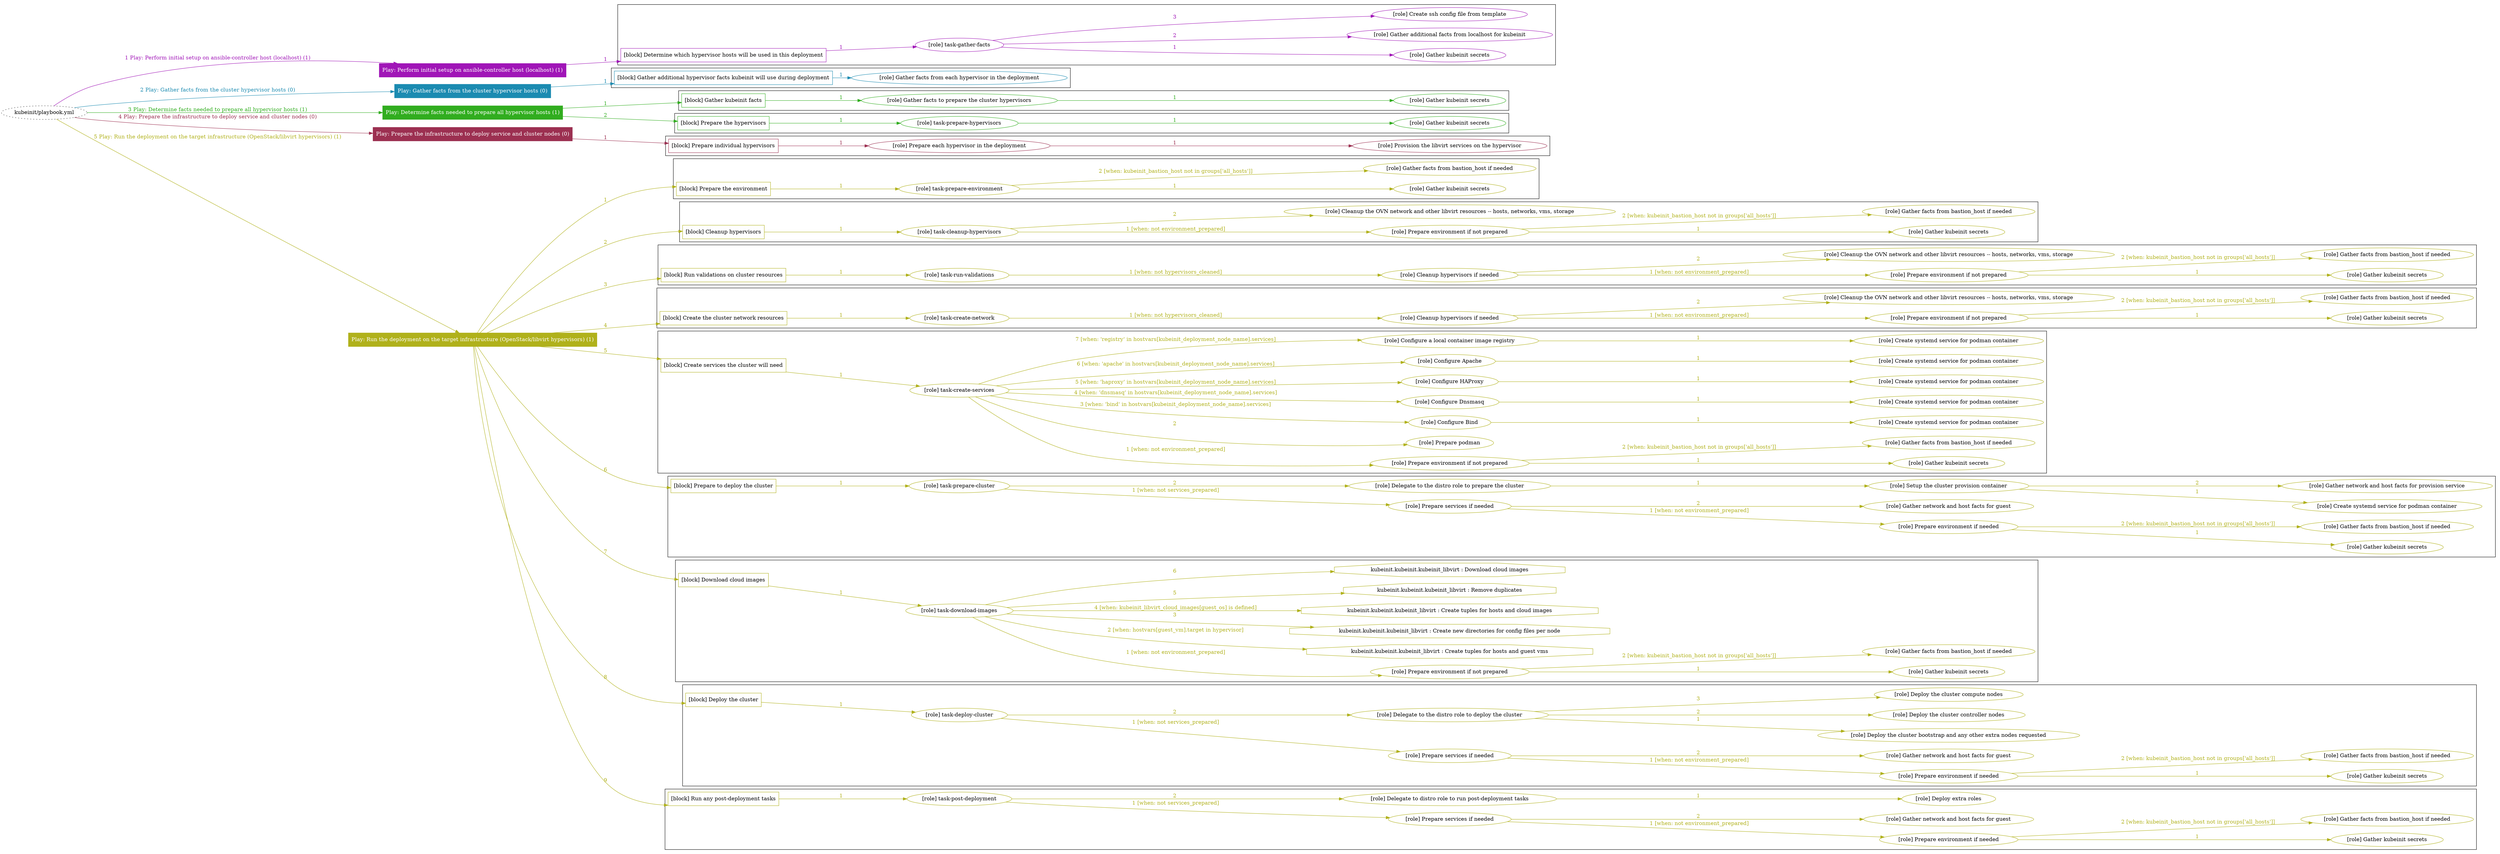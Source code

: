 digraph {
	graph [concentrate=true ordering=in rankdir=LR ratio=fill]
	edge [esep=5 sep=10]
	"kubeinit/playbook.yml" [URL="/home/runner/work/kubeinit/kubeinit/kubeinit/playbook.yml" id=playbook_0d3bd573 style=dotted]
	"kubeinit/playbook.yml" -> play_2d97de43 [label="1 Play: Perform initial setup on ansible-controller host (localhost) (1)" color="#a015b7" fontcolor="#a015b7" id=edge_play_2d97de43 labeltooltip="1 Play: Perform initial setup on ansible-controller host (localhost) (1)" tooltip="1 Play: Perform initial setup on ansible-controller host (localhost) (1)"]
	subgraph "Play: Perform initial setup on ansible-controller host (localhost) (1)" {
		play_2d97de43 [label="Play: Perform initial setup on ansible-controller host (localhost) (1)" URL="/home/runner/work/kubeinit/kubeinit/kubeinit/playbook.yml" color="#a015b7" fontcolor="#ffffff" id=play_2d97de43 shape=box style=filled tooltip=localhost]
		play_2d97de43 -> block_f8807f3c [label=1 color="#a015b7" fontcolor="#a015b7" id=edge_block_f8807f3c labeltooltip=1 tooltip=1]
		subgraph cluster_block_f8807f3c {
			block_f8807f3c [label="[block] Determine which hypervisor hosts will be used in this deployment" URL="/home/runner/work/kubeinit/kubeinit/kubeinit/playbook.yml" color="#a015b7" id=block_f8807f3c labeltooltip="Determine which hypervisor hosts will be used in this deployment" shape=box tooltip="Determine which hypervisor hosts will be used in this deployment"]
			block_f8807f3c -> role_6ae6c43f [label="1 " color="#a015b7" fontcolor="#a015b7" id=edge_role_6ae6c43f labeltooltip="1 " tooltip="1 "]
			subgraph "task-gather-facts" {
				role_6ae6c43f [label="[role] task-gather-facts" URL="/home/runner/work/kubeinit/kubeinit/kubeinit/playbook.yml" color="#a015b7" id=role_6ae6c43f tooltip="task-gather-facts"]
				role_6ae6c43f -> role_fa058af7 [label="1 " color="#a015b7" fontcolor="#a015b7" id=edge_role_fa058af7 labeltooltip="1 " tooltip="1 "]
				subgraph "Gather kubeinit secrets" {
					role_fa058af7 [label="[role] Gather kubeinit secrets" URL="/home/runner/.ansible/collections/ansible_collections/kubeinit/kubeinit/roles/kubeinit_prepare/tasks/build_hypervisors_group.yml" color="#a015b7" id=role_fa058af7 tooltip="Gather kubeinit secrets"]
				}
				role_6ae6c43f -> role_22ac98f8 [label="2 " color="#a015b7" fontcolor="#a015b7" id=edge_role_22ac98f8 labeltooltip="2 " tooltip="2 "]
				subgraph "Gather additional facts from localhost for kubeinit" {
					role_22ac98f8 [label="[role] Gather additional facts from localhost for kubeinit" URL="/home/runner/.ansible/collections/ansible_collections/kubeinit/kubeinit/roles/kubeinit_prepare/tasks/build_hypervisors_group.yml" color="#a015b7" id=role_22ac98f8 tooltip="Gather additional facts from localhost for kubeinit"]
				}
				role_6ae6c43f -> role_1a5ec8fc [label="3 " color="#a015b7" fontcolor="#a015b7" id=edge_role_1a5ec8fc labeltooltip="3 " tooltip="3 "]
				subgraph "Create ssh config file from template" {
					role_1a5ec8fc [label="[role] Create ssh config file from template" URL="/home/runner/.ansible/collections/ansible_collections/kubeinit/kubeinit/roles/kubeinit_prepare/tasks/build_hypervisors_group.yml" color="#a015b7" id=role_1a5ec8fc tooltip="Create ssh config file from template"]
				}
			}
		}
	}
	"kubeinit/playbook.yml" -> play_9d8a2ce9 [label="2 Play: Gather facts from the cluster hypervisor hosts (0)" color="#1b8bb1" fontcolor="#1b8bb1" id=edge_play_9d8a2ce9 labeltooltip="2 Play: Gather facts from the cluster hypervisor hosts (0)" tooltip="2 Play: Gather facts from the cluster hypervisor hosts (0)"]
	subgraph "Play: Gather facts from the cluster hypervisor hosts (0)" {
		play_9d8a2ce9 [label="Play: Gather facts from the cluster hypervisor hosts (0)" URL="/home/runner/work/kubeinit/kubeinit/kubeinit/playbook.yml" color="#1b8bb1" fontcolor="#ffffff" id=play_9d8a2ce9 shape=box style=filled tooltip="Play: Gather facts from the cluster hypervisor hosts (0)"]
		play_9d8a2ce9 -> block_2ad44cb2 [label=1 color="#1b8bb1" fontcolor="#1b8bb1" id=edge_block_2ad44cb2 labeltooltip=1 tooltip=1]
		subgraph cluster_block_2ad44cb2 {
			block_2ad44cb2 [label="[block] Gather additional hypervisor facts kubeinit will use during deployment" URL="/home/runner/work/kubeinit/kubeinit/kubeinit/playbook.yml" color="#1b8bb1" id=block_2ad44cb2 labeltooltip="Gather additional hypervisor facts kubeinit will use during deployment" shape=box tooltip="Gather additional hypervisor facts kubeinit will use during deployment"]
			block_2ad44cb2 -> role_71ed1e22 [label="1 " color="#1b8bb1" fontcolor="#1b8bb1" id=edge_role_71ed1e22 labeltooltip="1 " tooltip="1 "]
			subgraph "Gather facts from each hypervisor in the deployment" {
				role_71ed1e22 [label="[role] Gather facts from each hypervisor in the deployment" URL="/home/runner/work/kubeinit/kubeinit/kubeinit/playbook.yml" color="#1b8bb1" id=role_71ed1e22 tooltip="Gather facts from each hypervisor in the deployment"]
			}
		}
	}
	"kubeinit/playbook.yml" -> play_b294b442 [label="3 Play: Determine facts needed to prepare all hypervisor hosts (1)" color="#31ad1f" fontcolor="#31ad1f" id=edge_play_b294b442 labeltooltip="3 Play: Determine facts needed to prepare all hypervisor hosts (1)" tooltip="3 Play: Determine facts needed to prepare all hypervisor hosts (1)"]
	subgraph "Play: Determine facts needed to prepare all hypervisor hosts (1)" {
		play_b294b442 [label="Play: Determine facts needed to prepare all hypervisor hosts (1)" URL="/home/runner/work/kubeinit/kubeinit/kubeinit/playbook.yml" color="#31ad1f" fontcolor="#ffffff" id=play_b294b442 shape=box style=filled tooltip=localhost]
		play_b294b442 -> block_a6183291 [label=1 color="#31ad1f" fontcolor="#31ad1f" id=edge_block_a6183291 labeltooltip=1 tooltip=1]
		subgraph cluster_block_a6183291 {
			block_a6183291 [label="[block] Gather kubeinit facts" URL="/home/runner/work/kubeinit/kubeinit/kubeinit/playbook.yml" color="#31ad1f" id=block_a6183291 labeltooltip="Gather kubeinit facts" shape=box tooltip="Gather kubeinit facts"]
			block_a6183291 -> role_d4f71d2e [label="1 " color="#31ad1f" fontcolor="#31ad1f" id=edge_role_d4f71d2e labeltooltip="1 " tooltip="1 "]
			subgraph "Gather facts to prepare the cluster hypervisors" {
				role_d4f71d2e [label="[role] Gather facts to prepare the cluster hypervisors" URL="/home/runner/work/kubeinit/kubeinit/kubeinit/playbook.yml" color="#31ad1f" id=role_d4f71d2e tooltip="Gather facts to prepare the cluster hypervisors"]
				role_d4f71d2e -> role_faa97434 [label="1 " color="#31ad1f" fontcolor="#31ad1f" id=edge_role_faa97434 labeltooltip="1 " tooltip="1 "]
				subgraph "Gather kubeinit secrets" {
					role_faa97434 [label="[role] Gather kubeinit secrets" URL="/home/runner/.ansible/collections/ansible_collections/kubeinit/kubeinit/roles/kubeinit_prepare/tasks/gather_kubeinit_facts.yml" color="#31ad1f" id=role_faa97434 tooltip="Gather kubeinit secrets"]
				}
			}
		}
		play_b294b442 -> block_5b4f0180 [label=2 color="#31ad1f" fontcolor="#31ad1f" id=edge_block_5b4f0180 labeltooltip=2 tooltip=2]
		subgraph cluster_block_5b4f0180 {
			block_5b4f0180 [label="[block] Prepare the hypervisors" URL="/home/runner/work/kubeinit/kubeinit/kubeinit/playbook.yml" color="#31ad1f" id=block_5b4f0180 labeltooltip="Prepare the hypervisors" shape=box tooltip="Prepare the hypervisors"]
			block_5b4f0180 -> role_c08d8799 [label="1 " color="#31ad1f" fontcolor="#31ad1f" id=edge_role_c08d8799 labeltooltip="1 " tooltip="1 "]
			subgraph "task-prepare-hypervisors" {
				role_c08d8799 [label="[role] task-prepare-hypervisors" URL="/home/runner/work/kubeinit/kubeinit/kubeinit/playbook.yml" color="#31ad1f" id=role_c08d8799 tooltip="task-prepare-hypervisors"]
				role_c08d8799 -> role_98c10b28 [label="1 " color="#31ad1f" fontcolor="#31ad1f" id=edge_role_98c10b28 labeltooltip="1 " tooltip="1 "]
				subgraph "Gather kubeinit secrets" {
					role_98c10b28 [label="[role] Gather kubeinit secrets" URL="/home/runner/.ansible/collections/ansible_collections/kubeinit/kubeinit/roles/kubeinit_prepare/tasks/gather_kubeinit_facts.yml" color="#31ad1f" id=role_98c10b28 tooltip="Gather kubeinit secrets"]
				}
			}
		}
	}
	"kubeinit/playbook.yml" -> play_cb9838de [label="4 Play: Prepare the infrastructure to deploy service and cluster nodes (0)" color="#9c3051" fontcolor="#9c3051" id=edge_play_cb9838de labeltooltip="4 Play: Prepare the infrastructure to deploy service and cluster nodes (0)" tooltip="4 Play: Prepare the infrastructure to deploy service and cluster nodes (0)"]
	subgraph "Play: Prepare the infrastructure to deploy service and cluster nodes (0)" {
		play_cb9838de [label="Play: Prepare the infrastructure to deploy service and cluster nodes (0)" URL="/home/runner/work/kubeinit/kubeinit/kubeinit/playbook.yml" color="#9c3051" fontcolor="#ffffff" id=play_cb9838de shape=box style=filled tooltip="Play: Prepare the infrastructure to deploy service and cluster nodes (0)"]
		play_cb9838de -> block_8f5f798e [label=1 color="#9c3051" fontcolor="#9c3051" id=edge_block_8f5f798e labeltooltip=1 tooltip=1]
		subgraph cluster_block_8f5f798e {
			block_8f5f798e [label="[block] Prepare individual hypervisors" URL="/home/runner/work/kubeinit/kubeinit/kubeinit/playbook.yml" color="#9c3051" id=block_8f5f798e labeltooltip="Prepare individual hypervisors" shape=box tooltip="Prepare individual hypervisors"]
			block_8f5f798e -> role_953be35e [label="1 " color="#9c3051" fontcolor="#9c3051" id=edge_role_953be35e labeltooltip="1 " tooltip="1 "]
			subgraph "Prepare each hypervisor in the deployment" {
				role_953be35e [label="[role] Prepare each hypervisor in the deployment" URL="/home/runner/work/kubeinit/kubeinit/kubeinit/playbook.yml" color="#9c3051" id=role_953be35e tooltip="Prepare each hypervisor in the deployment"]
				role_953be35e -> role_035a0ea3 [label="1 " color="#9c3051" fontcolor="#9c3051" id=edge_role_035a0ea3 labeltooltip="1 " tooltip="1 "]
				subgraph "Provision the libvirt services on the hypervisor" {
					role_035a0ea3 [label="[role] Provision the libvirt services on the hypervisor" URL="/home/runner/.ansible/collections/ansible_collections/kubeinit/kubeinit/roles/kubeinit_prepare/tasks/prepare_hypervisor.yml" color="#9c3051" id=role_035a0ea3 tooltip="Provision the libvirt services on the hypervisor"]
				}
			}
		}
	}
	"kubeinit/playbook.yml" -> play_4346cdeb [label="5 Play: Run the deployment on the target infrastructure (OpenStack/libvirt hypervisors) (1)" color="#b0b11b" fontcolor="#b0b11b" id=edge_play_4346cdeb labeltooltip="5 Play: Run the deployment on the target infrastructure (OpenStack/libvirt hypervisors) (1)" tooltip="5 Play: Run the deployment on the target infrastructure (OpenStack/libvirt hypervisors) (1)"]
	subgraph "Play: Run the deployment on the target infrastructure (OpenStack/libvirt hypervisors) (1)" {
		play_4346cdeb [label="Play: Run the deployment on the target infrastructure (OpenStack/libvirt hypervisors) (1)" URL="/home/runner/work/kubeinit/kubeinit/kubeinit/playbook.yml" color="#b0b11b" fontcolor="#ffffff" id=play_4346cdeb shape=box style=filled tooltip=localhost]
		play_4346cdeb -> block_36d6ad39 [label=1 color="#b0b11b" fontcolor="#b0b11b" id=edge_block_36d6ad39 labeltooltip=1 tooltip=1]
		subgraph cluster_block_36d6ad39 {
			block_36d6ad39 [label="[block] Prepare the environment" URL="/home/runner/work/kubeinit/kubeinit/kubeinit/playbook.yml" color="#b0b11b" id=block_36d6ad39 labeltooltip="Prepare the environment" shape=box tooltip="Prepare the environment"]
			block_36d6ad39 -> role_ea43860e [label="1 " color="#b0b11b" fontcolor="#b0b11b" id=edge_role_ea43860e labeltooltip="1 " tooltip="1 "]
			subgraph "task-prepare-environment" {
				role_ea43860e [label="[role] task-prepare-environment" URL="/home/runner/work/kubeinit/kubeinit/kubeinit/playbook.yml" color="#b0b11b" id=role_ea43860e tooltip="task-prepare-environment"]
				role_ea43860e -> role_dac41856 [label="1 " color="#b0b11b" fontcolor="#b0b11b" id=edge_role_dac41856 labeltooltip="1 " tooltip="1 "]
				subgraph "Gather kubeinit secrets" {
					role_dac41856 [label="[role] Gather kubeinit secrets" URL="/home/runner/.ansible/collections/ansible_collections/kubeinit/kubeinit/roles/kubeinit_prepare/tasks/gather_kubeinit_facts.yml" color="#b0b11b" id=role_dac41856 tooltip="Gather kubeinit secrets"]
				}
				role_ea43860e -> role_0ad8f90e [label="2 [when: kubeinit_bastion_host not in groups['all_hosts']]" color="#b0b11b" fontcolor="#b0b11b" id=edge_role_0ad8f90e labeltooltip="2 [when: kubeinit_bastion_host not in groups['all_hosts']]" tooltip="2 [when: kubeinit_bastion_host not in groups['all_hosts']]"]
				subgraph "Gather facts from bastion_host if needed" {
					role_0ad8f90e [label="[role] Gather facts from bastion_host if needed" URL="/home/runner/.ansible/collections/ansible_collections/kubeinit/kubeinit/roles/kubeinit_prepare/tasks/main.yml" color="#b0b11b" id=role_0ad8f90e tooltip="Gather facts from bastion_host if needed"]
				}
			}
		}
		play_4346cdeb -> block_f5dfec51 [label=2 color="#b0b11b" fontcolor="#b0b11b" id=edge_block_f5dfec51 labeltooltip=2 tooltip=2]
		subgraph cluster_block_f5dfec51 {
			block_f5dfec51 [label="[block] Cleanup hypervisors" URL="/home/runner/work/kubeinit/kubeinit/kubeinit/playbook.yml" color="#b0b11b" id=block_f5dfec51 labeltooltip="Cleanup hypervisors" shape=box tooltip="Cleanup hypervisors"]
			block_f5dfec51 -> role_6a06522e [label="1 " color="#b0b11b" fontcolor="#b0b11b" id=edge_role_6a06522e labeltooltip="1 " tooltip="1 "]
			subgraph "task-cleanup-hypervisors" {
				role_6a06522e [label="[role] task-cleanup-hypervisors" URL="/home/runner/work/kubeinit/kubeinit/kubeinit/playbook.yml" color="#b0b11b" id=role_6a06522e tooltip="task-cleanup-hypervisors"]
				role_6a06522e -> role_88b18c22 [label="1 [when: not environment_prepared]" color="#b0b11b" fontcolor="#b0b11b" id=edge_role_88b18c22 labeltooltip="1 [when: not environment_prepared]" tooltip="1 [when: not environment_prepared]"]
				subgraph "Prepare environment if not prepared" {
					role_88b18c22 [label="[role] Prepare environment if not prepared" URL="/home/runner/.ansible/collections/ansible_collections/kubeinit/kubeinit/roles/kubeinit_libvirt/tasks/cleanup_hypervisors.yml" color="#b0b11b" id=role_88b18c22 tooltip="Prepare environment if not prepared"]
					role_88b18c22 -> role_57b91144 [label="1 " color="#b0b11b" fontcolor="#b0b11b" id=edge_role_57b91144 labeltooltip="1 " tooltip="1 "]
					subgraph "Gather kubeinit secrets" {
						role_57b91144 [label="[role] Gather kubeinit secrets" URL="/home/runner/.ansible/collections/ansible_collections/kubeinit/kubeinit/roles/kubeinit_prepare/tasks/gather_kubeinit_facts.yml" color="#b0b11b" id=role_57b91144 tooltip="Gather kubeinit secrets"]
					}
					role_88b18c22 -> role_ef202621 [label="2 [when: kubeinit_bastion_host not in groups['all_hosts']]" color="#b0b11b" fontcolor="#b0b11b" id=edge_role_ef202621 labeltooltip="2 [when: kubeinit_bastion_host not in groups['all_hosts']]" tooltip="2 [when: kubeinit_bastion_host not in groups['all_hosts']]"]
					subgraph "Gather facts from bastion_host if needed" {
						role_ef202621 [label="[role] Gather facts from bastion_host if needed" URL="/home/runner/.ansible/collections/ansible_collections/kubeinit/kubeinit/roles/kubeinit_prepare/tasks/main.yml" color="#b0b11b" id=role_ef202621 tooltip="Gather facts from bastion_host if needed"]
					}
				}
				role_6a06522e -> role_0d3b5abd [label="2 " color="#b0b11b" fontcolor="#b0b11b" id=edge_role_0d3b5abd labeltooltip="2 " tooltip="2 "]
				subgraph "Cleanup the OVN network and other libvirt resources -- hosts, networks, vms, storage" {
					role_0d3b5abd [label="[role] Cleanup the OVN network and other libvirt resources -- hosts, networks, vms, storage" URL="/home/runner/.ansible/collections/ansible_collections/kubeinit/kubeinit/roles/kubeinit_libvirt/tasks/cleanup_hypervisors.yml" color="#b0b11b" id=role_0d3b5abd tooltip="Cleanup the OVN network and other libvirt resources -- hosts, networks, vms, storage"]
				}
			}
		}
		play_4346cdeb -> block_699ce06b [label=3 color="#b0b11b" fontcolor="#b0b11b" id=edge_block_699ce06b labeltooltip=3 tooltip=3]
		subgraph cluster_block_699ce06b {
			block_699ce06b [label="[block] Run validations on cluster resources" URL="/home/runner/work/kubeinit/kubeinit/kubeinit/playbook.yml" color="#b0b11b" id=block_699ce06b labeltooltip="Run validations on cluster resources" shape=box tooltip="Run validations on cluster resources"]
			block_699ce06b -> role_88b0fe8a [label="1 " color="#b0b11b" fontcolor="#b0b11b" id=edge_role_88b0fe8a labeltooltip="1 " tooltip="1 "]
			subgraph "task-run-validations" {
				role_88b0fe8a [label="[role] task-run-validations" URL="/home/runner/work/kubeinit/kubeinit/kubeinit/playbook.yml" color="#b0b11b" id=role_88b0fe8a tooltip="task-run-validations"]
				role_88b0fe8a -> role_9622d7dd [label="1 [when: not hypervisors_cleaned]" color="#b0b11b" fontcolor="#b0b11b" id=edge_role_9622d7dd labeltooltip="1 [when: not hypervisors_cleaned]" tooltip="1 [when: not hypervisors_cleaned]"]
				subgraph "Cleanup hypervisors if needed" {
					role_9622d7dd [label="[role] Cleanup hypervisors if needed" URL="/home/runner/.ansible/collections/ansible_collections/kubeinit/kubeinit/roles/kubeinit_validations/tasks/main.yml" color="#b0b11b" id=role_9622d7dd tooltip="Cleanup hypervisors if needed"]
					role_9622d7dd -> role_97743617 [label="1 [when: not environment_prepared]" color="#b0b11b" fontcolor="#b0b11b" id=edge_role_97743617 labeltooltip="1 [when: not environment_prepared]" tooltip="1 [when: not environment_prepared]"]
					subgraph "Prepare environment if not prepared" {
						role_97743617 [label="[role] Prepare environment if not prepared" URL="/home/runner/.ansible/collections/ansible_collections/kubeinit/kubeinit/roles/kubeinit_libvirt/tasks/cleanup_hypervisors.yml" color="#b0b11b" id=role_97743617 tooltip="Prepare environment if not prepared"]
						role_97743617 -> role_0582bf5a [label="1 " color="#b0b11b" fontcolor="#b0b11b" id=edge_role_0582bf5a labeltooltip="1 " tooltip="1 "]
						subgraph "Gather kubeinit secrets" {
							role_0582bf5a [label="[role] Gather kubeinit secrets" URL="/home/runner/.ansible/collections/ansible_collections/kubeinit/kubeinit/roles/kubeinit_prepare/tasks/gather_kubeinit_facts.yml" color="#b0b11b" id=role_0582bf5a tooltip="Gather kubeinit secrets"]
						}
						role_97743617 -> role_5b9f7f8f [label="2 [when: kubeinit_bastion_host not in groups['all_hosts']]" color="#b0b11b" fontcolor="#b0b11b" id=edge_role_5b9f7f8f labeltooltip="2 [when: kubeinit_bastion_host not in groups['all_hosts']]" tooltip="2 [when: kubeinit_bastion_host not in groups['all_hosts']]"]
						subgraph "Gather facts from bastion_host if needed" {
							role_5b9f7f8f [label="[role] Gather facts from bastion_host if needed" URL="/home/runner/.ansible/collections/ansible_collections/kubeinit/kubeinit/roles/kubeinit_prepare/tasks/main.yml" color="#b0b11b" id=role_5b9f7f8f tooltip="Gather facts from bastion_host if needed"]
						}
					}
					role_9622d7dd -> role_b0da0177 [label="2 " color="#b0b11b" fontcolor="#b0b11b" id=edge_role_b0da0177 labeltooltip="2 " tooltip="2 "]
					subgraph "Cleanup the OVN network and other libvirt resources -- hosts, networks, vms, storage" {
						role_b0da0177 [label="[role] Cleanup the OVN network and other libvirt resources -- hosts, networks, vms, storage" URL="/home/runner/.ansible/collections/ansible_collections/kubeinit/kubeinit/roles/kubeinit_libvirt/tasks/cleanup_hypervisors.yml" color="#b0b11b" id=role_b0da0177 tooltip="Cleanup the OVN network and other libvirt resources -- hosts, networks, vms, storage"]
					}
				}
			}
		}
		play_4346cdeb -> block_085e34ce [label=4 color="#b0b11b" fontcolor="#b0b11b" id=edge_block_085e34ce labeltooltip=4 tooltip=4]
		subgraph cluster_block_085e34ce {
			block_085e34ce [label="[block] Create the cluster network resources" URL="/home/runner/work/kubeinit/kubeinit/kubeinit/playbook.yml" color="#b0b11b" id=block_085e34ce labeltooltip="Create the cluster network resources" shape=box tooltip="Create the cluster network resources"]
			block_085e34ce -> role_9926c58c [label="1 " color="#b0b11b" fontcolor="#b0b11b" id=edge_role_9926c58c labeltooltip="1 " tooltip="1 "]
			subgraph "task-create-network" {
				role_9926c58c [label="[role] task-create-network" URL="/home/runner/work/kubeinit/kubeinit/kubeinit/playbook.yml" color="#b0b11b" id=role_9926c58c tooltip="task-create-network"]
				role_9926c58c -> role_e49517bb [label="1 [when: not hypervisors_cleaned]" color="#b0b11b" fontcolor="#b0b11b" id=edge_role_e49517bb labeltooltip="1 [when: not hypervisors_cleaned]" tooltip="1 [when: not hypervisors_cleaned]"]
				subgraph "Cleanup hypervisors if needed" {
					role_e49517bb [label="[role] Cleanup hypervisors if needed" URL="/home/runner/.ansible/collections/ansible_collections/kubeinit/kubeinit/roles/kubeinit_libvirt/tasks/create_network.yml" color="#b0b11b" id=role_e49517bb tooltip="Cleanup hypervisors if needed"]
					role_e49517bb -> role_da036af1 [label="1 [when: not environment_prepared]" color="#b0b11b" fontcolor="#b0b11b" id=edge_role_da036af1 labeltooltip="1 [when: not environment_prepared]" tooltip="1 [when: not environment_prepared]"]
					subgraph "Prepare environment if not prepared" {
						role_da036af1 [label="[role] Prepare environment if not prepared" URL="/home/runner/.ansible/collections/ansible_collections/kubeinit/kubeinit/roles/kubeinit_libvirt/tasks/cleanup_hypervisors.yml" color="#b0b11b" id=role_da036af1 tooltip="Prepare environment if not prepared"]
						role_da036af1 -> role_ac97562e [label="1 " color="#b0b11b" fontcolor="#b0b11b" id=edge_role_ac97562e labeltooltip="1 " tooltip="1 "]
						subgraph "Gather kubeinit secrets" {
							role_ac97562e [label="[role] Gather kubeinit secrets" URL="/home/runner/.ansible/collections/ansible_collections/kubeinit/kubeinit/roles/kubeinit_prepare/tasks/gather_kubeinit_facts.yml" color="#b0b11b" id=role_ac97562e tooltip="Gather kubeinit secrets"]
						}
						role_da036af1 -> role_f2b36819 [label="2 [when: kubeinit_bastion_host not in groups['all_hosts']]" color="#b0b11b" fontcolor="#b0b11b" id=edge_role_f2b36819 labeltooltip="2 [when: kubeinit_bastion_host not in groups['all_hosts']]" tooltip="2 [when: kubeinit_bastion_host not in groups['all_hosts']]"]
						subgraph "Gather facts from bastion_host if needed" {
							role_f2b36819 [label="[role] Gather facts from bastion_host if needed" URL="/home/runner/.ansible/collections/ansible_collections/kubeinit/kubeinit/roles/kubeinit_prepare/tasks/main.yml" color="#b0b11b" id=role_f2b36819 tooltip="Gather facts from bastion_host if needed"]
						}
					}
					role_e49517bb -> role_c575d592 [label="2 " color="#b0b11b" fontcolor="#b0b11b" id=edge_role_c575d592 labeltooltip="2 " tooltip="2 "]
					subgraph "Cleanup the OVN network and other libvirt resources -- hosts, networks, vms, storage" {
						role_c575d592 [label="[role] Cleanup the OVN network and other libvirt resources -- hosts, networks, vms, storage" URL="/home/runner/.ansible/collections/ansible_collections/kubeinit/kubeinit/roles/kubeinit_libvirt/tasks/cleanup_hypervisors.yml" color="#b0b11b" id=role_c575d592 tooltip="Cleanup the OVN network and other libvirt resources -- hosts, networks, vms, storage"]
					}
				}
			}
		}
		play_4346cdeb -> block_6072c724 [label=5 color="#b0b11b" fontcolor="#b0b11b" id=edge_block_6072c724 labeltooltip=5 tooltip=5]
		subgraph cluster_block_6072c724 {
			block_6072c724 [label="[block] Create services the cluster will need" URL="/home/runner/work/kubeinit/kubeinit/kubeinit/playbook.yml" color="#b0b11b" id=block_6072c724 labeltooltip="Create services the cluster will need" shape=box tooltip="Create services the cluster will need"]
			block_6072c724 -> role_6ba543e4 [label="1 " color="#b0b11b" fontcolor="#b0b11b" id=edge_role_6ba543e4 labeltooltip="1 " tooltip="1 "]
			subgraph "task-create-services" {
				role_6ba543e4 [label="[role] task-create-services" URL="/home/runner/work/kubeinit/kubeinit/kubeinit/playbook.yml" color="#b0b11b" id=role_6ba543e4 tooltip="task-create-services"]
				role_6ba543e4 -> role_a6d3ba14 [label="1 [when: not environment_prepared]" color="#b0b11b" fontcolor="#b0b11b" id=edge_role_a6d3ba14 labeltooltip="1 [when: not environment_prepared]" tooltip="1 [when: not environment_prepared]"]
				subgraph "Prepare environment if not prepared" {
					role_a6d3ba14 [label="[role] Prepare environment if not prepared" URL="/home/runner/.ansible/collections/ansible_collections/kubeinit/kubeinit/roles/kubeinit_services/tasks/main.yml" color="#b0b11b" id=role_a6d3ba14 tooltip="Prepare environment if not prepared"]
					role_a6d3ba14 -> role_31a5f01c [label="1 " color="#b0b11b" fontcolor="#b0b11b" id=edge_role_31a5f01c labeltooltip="1 " tooltip="1 "]
					subgraph "Gather kubeinit secrets" {
						role_31a5f01c [label="[role] Gather kubeinit secrets" URL="/home/runner/.ansible/collections/ansible_collections/kubeinit/kubeinit/roles/kubeinit_prepare/tasks/gather_kubeinit_facts.yml" color="#b0b11b" id=role_31a5f01c tooltip="Gather kubeinit secrets"]
					}
					role_a6d3ba14 -> role_c2fb6472 [label="2 [when: kubeinit_bastion_host not in groups['all_hosts']]" color="#b0b11b" fontcolor="#b0b11b" id=edge_role_c2fb6472 labeltooltip="2 [when: kubeinit_bastion_host not in groups['all_hosts']]" tooltip="2 [when: kubeinit_bastion_host not in groups['all_hosts']]"]
					subgraph "Gather facts from bastion_host if needed" {
						role_c2fb6472 [label="[role] Gather facts from bastion_host if needed" URL="/home/runner/.ansible/collections/ansible_collections/kubeinit/kubeinit/roles/kubeinit_prepare/tasks/main.yml" color="#b0b11b" id=role_c2fb6472 tooltip="Gather facts from bastion_host if needed"]
					}
				}
				role_6ba543e4 -> role_c2ff659e [label="2 " color="#b0b11b" fontcolor="#b0b11b" id=edge_role_c2ff659e labeltooltip="2 " tooltip="2 "]
				subgraph "Prepare podman" {
					role_c2ff659e [label="[role] Prepare podman" URL="/home/runner/.ansible/collections/ansible_collections/kubeinit/kubeinit/roles/kubeinit_services/tasks/00_create_service_pod.yml" color="#b0b11b" id=role_c2ff659e tooltip="Prepare podman"]
				}
				role_6ba543e4 -> role_0337aff7 [label="3 [when: 'bind' in hostvars[kubeinit_deployment_node_name].services]" color="#b0b11b" fontcolor="#b0b11b" id=edge_role_0337aff7 labeltooltip="3 [when: 'bind' in hostvars[kubeinit_deployment_node_name].services]" tooltip="3 [when: 'bind' in hostvars[kubeinit_deployment_node_name].services]"]
				subgraph "Configure Bind" {
					role_0337aff7 [label="[role] Configure Bind" URL="/home/runner/.ansible/collections/ansible_collections/kubeinit/kubeinit/roles/kubeinit_services/tasks/start_services_containers.yml" color="#b0b11b" id=role_0337aff7 tooltip="Configure Bind"]
					role_0337aff7 -> role_9c9a55e2 [label="1 " color="#b0b11b" fontcolor="#b0b11b" id=edge_role_9c9a55e2 labeltooltip="1 " tooltip="1 "]
					subgraph "Create systemd service for podman container" {
						role_9c9a55e2 [label="[role] Create systemd service for podman container" URL="/home/runner/.ansible/collections/ansible_collections/kubeinit/kubeinit/roles/kubeinit_bind/tasks/main.yml" color="#b0b11b" id=role_9c9a55e2 tooltip="Create systemd service for podman container"]
					}
				}
				role_6ba543e4 -> role_4983aeda [label="4 [when: 'dnsmasq' in hostvars[kubeinit_deployment_node_name].services]" color="#b0b11b" fontcolor="#b0b11b" id=edge_role_4983aeda labeltooltip="4 [when: 'dnsmasq' in hostvars[kubeinit_deployment_node_name].services]" tooltip="4 [when: 'dnsmasq' in hostvars[kubeinit_deployment_node_name].services]"]
				subgraph "Configure Dnsmasq" {
					role_4983aeda [label="[role] Configure Dnsmasq" URL="/home/runner/.ansible/collections/ansible_collections/kubeinit/kubeinit/roles/kubeinit_services/tasks/start_services_containers.yml" color="#b0b11b" id=role_4983aeda tooltip="Configure Dnsmasq"]
					role_4983aeda -> role_6949b21e [label="1 " color="#b0b11b" fontcolor="#b0b11b" id=edge_role_6949b21e labeltooltip="1 " tooltip="1 "]
					subgraph "Create systemd service for podman container" {
						role_6949b21e [label="[role] Create systemd service for podman container" URL="/home/runner/.ansible/collections/ansible_collections/kubeinit/kubeinit/roles/kubeinit_dnsmasq/tasks/main.yml" color="#b0b11b" id=role_6949b21e tooltip="Create systemd service for podman container"]
					}
				}
				role_6ba543e4 -> role_2354c557 [label="5 [when: 'haproxy' in hostvars[kubeinit_deployment_node_name].services]" color="#b0b11b" fontcolor="#b0b11b" id=edge_role_2354c557 labeltooltip="5 [when: 'haproxy' in hostvars[kubeinit_deployment_node_name].services]" tooltip="5 [when: 'haproxy' in hostvars[kubeinit_deployment_node_name].services]"]
				subgraph "Configure HAProxy" {
					role_2354c557 [label="[role] Configure HAProxy" URL="/home/runner/.ansible/collections/ansible_collections/kubeinit/kubeinit/roles/kubeinit_services/tasks/start_services_containers.yml" color="#b0b11b" id=role_2354c557 tooltip="Configure HAProxy"]
					role_2354c557 -> role_974fe5c4 [label="1 " color="#b0b11b" fontcolor="#b0b11b" id=edge_role_974fe5c4 labeltooltip="1 " tooltip="1 "]
					subgraph "Create systemd service for podman container" {
						role_974fe5c4 [label="[role] Create systemd service for podman container" URL="/home/runner/.ansible/collections/ansible_collections/kubeinit/kubeinit/roles/kubeinit_haproxy/tasks/main.yml" color="#b0b11b" id=role_974fe5c4 tooltip="Create systemd service for podman container"]
					}
				}
				role_6ba543e4 -> role_7549fd51 [label="6 [when: 'apache' in hostvars[kubeinit_deployment_node_name].services]" color="#b0b11b" fontcolor="#b0b11b" id=edge_role_7549fd51 labeltooltip="6 [when: 'apache' in hostvars[kubeinit_deployment_node_name].services]" tooltip="6 [when: 'apache' in hostvars[kubeinit_deployment_node_name].services]"]
				subgraph "Configure Apache" {
					role_7549fd51 [label="[role] Configure Apache" URL="/home/runner/.ansible/collections/ansible_collections/kubeinit/kubeinit/roles/kubeinit_services/tasks/start_services_containers.yml" color="#b0b11b" id=role_7549fd51 tooltip="Configure Apache"]
					role_7549fd51 -> role_be68efdb [label="1 " color="#b0b11b" fontcolor="#b0b11b" id=edge_role_be68efdb labeltooltip="1 " tooltip="1 "]
					subgraph "Create systemd service for podman container" {
						role_be68efdb [label="[role] Create systemd service for podman container" URL="/home/runner/.ansible/collections/ansible_collections/kubeinit/kubeinit/roles/kubeinit_apache/tasks/main.yml" color="#b0b11b" id=role_be68efdb tooltip="Create systemd service for podman container"]
					}
				}
				role_6ba543e4 -> role_b09f014b [label="7 [when: 'registry' in hostvars[kubeinit_deployment_node_name].services]" color="#b0b11b" fontcolor="#b0b11b" id=edge_role_b09f014b labeltooltip="7 [when: 'registry' in hostvars[kubeinit_deployment_node_name].services]" tooltip="7 [when: 'registry' in hostvars[kubeinit_deployment_node_name].services]"]
				subgraph "Configure a local container image registry" {
					role_b09f014b [label="[role] Configure a local container image registry" URL="/home/runner/.ansible/collections/ansible_collections/kubeinit/kubeinit/roles/kubeinit_services/tasks/start_services_containers.yml" color="#b0b11b" id=role_b09f014b tooltip="Configure a local container image registry"]
					role_b09f014b -> role_4fd770d0 [label="1 " color="#b0b11b" fontcolor="#b0b11b" id=edge_role_4fd770d0 labeltooltip="1 " tooltip="1 "]
					subgraph "Create systemd service for podman container" {
						role_4fd770d0 [label="[role] Create systemd service for podman container" URL="/home/runner/.ansible/collections/ansible_collections/kubeinit/kubeinit/roles/kubeinit_registry/tasks/main.yml" color="#b0b11b" id=role_4fd770d0 tooltip="Create systemd service for podman container"]
					}
				}
			}
		}
		play_4346cdeb -> block_2a32a047 [label=6 color="#b0b11b" fontcolor="#b0b11b" id=edge_block_2a32a047 labeltooltip=6 tooltip=6]
		subgraph cluster_block_2a32a047 {
			block_2a32a047 [label="[block] Prepare to deploy the cluster" URL="/home/runner/work/kubeinit/kubeinit/kubeinit/playbook.yml" color="#b0b11b" id=block_2a32a047 labeltooltip="Prepare to deploy the cluster" shape=box tooltip="Prepare to deploy the cluster"]
			block_2a32a047 -> role_a2d38428 [label="1 " color="#b0b11b" fontcolor="#b0b11b" id=edge_role_a2d38428 labeltooltip="1 " tooltip="1 "]
			subgraph "task-prepare-cluster" {
				role_a2d38428 [label="[role] task-prepare-cluster" URL="/home/runner/work/kubeinit/kubeinit/kubeinit/playbook.yml" color="#b0b11b" id=role_a2d38428 tooltip="task-prepare-cluster"]
				role_a2d38428 -> role_8a9ecb1e [label="1 [when: not services_prepared]" color="#b0b11b" fontcolor="#b0b11b" id=edge_role_8a9ecb1e labeltooltip="1 [when: not services_prepared]" tooltip="1 [when: not services_prepared]"]
				subgraph "Prepare services if needed" {
					role_8a9ecb1e [label="[role] Prepare services if needed" URL="/home/runner/.ansible/collections/ansible_collections/kubeinit/kubeinit/roles/kubeinit_prepare/tasks/prepare_cluster.yml" color="#b0b11b" id=role_8a9ecb1e tooltip="Prepare services if needed"]
					role_8a9ecb1e -> role_892ebacb [label="1 [when: not environment_prepared]" color="#b0b11b" fontcolor="#b0b11b" id=edge_role_892ebacb labeltooltip="1 [when: not environment_prepared]" tooltip="1 [when: not environment_prepared]"]
					subgraph "Prepare environment if needed" {
						role_892ebacb [label="[role] Prepare environment if needed" URL="/home/runner/.ansible/collections/ansible_collections/kubeinit/kubeinit/roles/kubeinit_services/tasks/prepare_services.yml" color="#b0b11b" id=role_892ebacb tooltip="Prepare environment if needed"]
						role_892ebacb -> role_1319177d [label="1 " color="#b0b11b" fontcolor="#b0b11b" id=edge_role_1319177d labeltooltip="1 " tooltip="1 "]
						subgraph "Gather kubeinit secrets" {
							role_1319177d [label="[role] Gather kubeinit secrets" URL="/home/runner/.ansible/collections/ansible_collections/kubeinit/kubeinit/roles/kubeinit_prepare/tasks/gather_kubeinit_facts.yml" color="#b0b11b" id=role_1319177d tooltip="Gather kubeinit secrets"]
						}
						role_892ebacb -> role_44b0969d [label="2 [when: kubeinit_bastion_host not in groups['all_hosts']]" color="#b0b11b" fontcolor="#b0b11b" id=edge_role_44b0969d labeltooltip="2 [when: kubeinit_bastion_host not in groups['all_hosts']]" tooltip="2 [when: kubeinit_bastion_host not in groups['all_hosts']]"]
						subgraph "Gather facts from bastion_host if needed" {
							role_44b0969d [label="[role] Gather facts from bastion_host if needed" URL="/home/runner/.ansible/collections/ansible_collections/kubeinit/kubeinit/roles/kubeinit_prepare/tasks/main.yml" color="#b0b11b" id=role_44b0969d tooltip="Gather facts from bastion_host if needed"]
						}
					}
					role_8a9ecb1e -> role_c413652e [label="2 " color="#b0b11b" fontcolor="#b0b11b" id=edge_role_c413652e labeltooltip="2 " tooltip="2 "]
					subgraph "Gather network and host facts for guest" {
						role_c413652e [label="[role] Gather network and host facts for guest" URL="/home/runner/.ansible/collections/ansible_collections/kubeinit/kubeinit/roles/kubeinit_services/tasks/prepare_services.yml" color="#b0b11b" id=role_c413652e tooltip="Gather network and host facts for guest"]
					}
				}
				role_a2d38428 -> role_094c7d36 [label="2 " color="#b0b11b" fontcolor="#b0b11b" id=edge_role_094c7d36 labeltooltip="2 " tooltip="2 "]
				subgraph "Delegate to the distro role to prepare the cluster" {
					role_094c7d36 [label="[role] Delegate to the distro role to prepare the cluster" URL="/home/runner/.ansible/collections/ansible_collections/kubeinit/kubeinit/roles/kubeinit_prepare/tasks/prepare_cluster.yml" color="#b0b11b" id=role_094c7d36 tooltip="Delegate to the distro role to prepare the cluster"]
					role_094c7d36 -> role_9e6e5a68 [label="1 " color="#b0b11b" fontcolor="#b0b11b" id=edge_role_9e6e5a68 labeltooltip="1 " tooltip="1 "]
					subgraph "Setup the cluster provision container" {
						role_9e6e5a68 [label="[role] Setup the cluster provision container" URL="/home/runner/.ansible/collections/ansible_collections/kubeinit/kubeinit/roles/kubeinit_openshift/tasks/prepare_cluster.yml" color="#b0b11b" id=role_9e6e5a68 tooltip="Setup the cluster provision container"]
						role_9e6e5a68 -> role_0efae40e [label="1 " color="#b0b11b" fontcolor="#b0b11b" id=edge_role_0efae40e labeltooltip="1 " tooltip="1 "]
						subgraph "Create systemd service for podman container" {
							role_0efae40e [label="[role] Create systemd service for podman container" URL="/home/runner/.ansible/collections/ansible_collections/kubeinit/kubeinit/roles/kubeinit_services/tasks/create_provision_container.yml" color="#b0b11b" id=role_0efae40e tooltip="Create systemd service for podman container"]
						}
						role_9e6e5a68 -> role_deba8cdb [label="2 " color="#b0b11b" fontcolor="#b0b11b" id=edge_role_deba8cdb labeltooltip="2 " tooltip="2 "]
						subgraph "Gather network and host facts for provision service" {
							role_deba8cdb [label="[role] Gather network and host facts for provision service" URL="/home/runner/.ansible/collections/ansible_collections/kubeinit/kubeinit/roles/kubeinit_services/tasks/create_provision_container.yml" color="#b0b11b" id=role_deba8cdb tooltip="Gather network and host facts for provision service"]
						}
					}
				}
			}
		}
		play_4346cdeb -> block_1888a2e3 [label=7 color="#b0b11b" fontcolor="#b0b11b" id=edge_block_1888a2e3 labeltooltip=7 tooltip=7]
		subgraph cluster_block_1888a2e3 {
			block_1888a2e3 [label="[block] Download cloud images" URL="/home/runner/work/kubeinit/kubeinit/kubeinit/playbook.yml" color="#b0b11b" id=block_1888a2e3 labeltooltip="Download cloud images" shape=box tooltip="Download cloud images"]
			block_1888a2e3 -> role_594002e6 [label="1 " color="#b0b11b" fontcolor="#b0b11b" id=edge_role_594002e6 labeltooltip="1 " tooltip="1 "]
			subgraph "task-download-images" {
				role_594002e6 [label="[role] task-download-images" URL="/home/runner/work/kubeinit/kubeinit/kubeinit/playbook.yml" color="#b0b11b" id=role_594002e6 tooltip="task-download-images"]
				role_594002e6 -> role_2ff78738 [label="1 [when: not environment_prepared]" color="#b0b11b" fontcolor="#b0b11b" id=edge_role_2ff78738 labeltooltip="1 [when: not environment_prepared]" tooltip="1 [when: not environment_prepared]"]
				subgraph "Prepare environment if not prepared" {
					role_2ff78738 [label="[role] Prepare environment if not prepared" URL="/home/runner/.ansible/collections/ansible_collections/kubeinit/kubeinit/roles/kubeinit_libvirt/tasks/download_cloud_images.yml" color="#b0b11b" id=role_2ff78738 tooltip="Prepare environment if not prepared"]
					role_2ff78738 -> role_4adf5bb8 [label="1 " color="#b0b11b" fontcolor="#b0b11b" id=edge_role_4adf5bb8 labeltooltip="1 " tooltip="1 "]
					subgraph "Gather kubeinit secrets" {
						role_4adf5bb8 [label="[role] Gather kubeinit secrets" URL="/home/runner/.ansible/collections/ansible_collections/kubeinit/kubeinit/roles/kubeinit_prepare/tasks/gather_kubeinit_facts.yml" color="#b0b11b" id=role_4adf5bb8 tooltip="Gather kubeinit secrets"]
					}
					role_2ff78738 -> role_4e659953 [label="2 [when: kubeinit_bastion_host not in groups['all_hosts']]" color="#b0b11b" fontcolor="#b0b11b" id=edge_role_4e659953 labeltooltip="2 [when: kubeinit_bastion_host not in groups['all_hosts']]" tooltip="2 [when: kubeinit_bastion_host not in groups['all_hosts']]"]
					subgraph "Gather facts from bastion_host if needed" {
						role_4e659953 [label="[role] Gather facts from bastion_host if needed" URL="/home/runner/.ansible/collections/ansible_collections/kubeinit/kubeinit/roles/kubeinit_prepare/tasks/main.yml" color="#b0b11b" id=role_4e659953 tooltip="Gather facts from bastion_host if needed"]
					}
				}
				task_81b6b8ab [label="kubeinit.kubeinit.kubeinit_libvirt : Create tuples for hosts and guest vms" URL="/home/runner/.ansible/collections/ansible_collections/kubeinit/kubeinit/roles/kubeinit_libvirt/tasks/download_cloud_images.yml" color="#b0b11b" id=task_81b6b8ab shape=octagon tooltip="kubeinit.kubeinit.kubeinit_libvirt : Create tuples for hosts and guest vms"]
				role_594002e6 -> task_81b6b8ab [label="2 [when: hostvars[guest_vm].target in hypervisor]" color="#b0b11b" fontcolor="#b0b11b" id=edge_task_81b6b8ab labeltooltip="2 [when: hostvars[guest_vm].target in hypervisor]" tooltip="2 [when: hostvars[guest_vm].target in hypervisor]"]
				task_5e4d5837 [label="kubeinit.kubeinit.kubeinit_libvirt : Create new directories for config files per node" URL="/home/runner/.ansible/collections/ansible_collections/kubeinit/kubeinit/roles/kubeinit_libvirt/tasks/download_cloud_images.yml" color="#b0b11b" id=task_5e4d5837 shape=octagon tooltip="kubeinit.kubeinit.kubeinit_libvirt : Create new directories for config files per node"]
				role_594002e6 -> task_5e4d5837 [label="3 " color="#b0b11b" fontcolor="#b0b11b" id=edge_task_5e4d5837 labeltooltip="3 " tooltip="3 "]
				task_ad919e61 [label="kubeinit.kubeinit.kubeinit_libvirt : Create tuples for hosts and cloud images" URL="/home/runner/.ansible/collections/ansible_collections/kubeinit/kubeinit/roles/kubeinit_libvirt/tasks/download_cloud_images.yml" color="#b0b11b" id=task_ad919e61 shape=octagon tooltip="kubeinit.kubeinit.kubeinit_libvirt : Create tuples for hosts and cloud images"]
				role_594002e6 -> task_ad919e61 [label="4 [when: kubeinit_libvirt_cloud_images[guest_os] is defined]" color="#b0b11b" fontcolor="#b0b11b" id=edge_task_ad919e61 labeltooltip="4 [when: kubeinit_libvirt_cloud_images[guest_os] is defined]" tooltip="4 [when: kubeinit_libvirt_cloud_images[guest_os] is defined]"]
				task_97e28e20 [label="kubeinit.kubeinit.kubeinit_libvirt : Remove duplicates" URL="/home/runner/.ansible/collections/ansible_collections/kubeinit/kubeinit/roles/kubeinit_libvirt/tasks/download_cloud_images.yml" color="#b0b11b" id=task_97e28e20 shape=octagon tooltip="kubeinit.kubeinit.kubeinit_libvirt : Remove duplicates"]
				role_594002e6 -> task_97e28e20 [label="5 " color="#b0b11b" fontcolor="#b0b11b" id=edge_task_97e28e20 labeltooltip="5 " tooltip="5 "]
				task_40af1812 [label="kubeinit.kubeinit.kubeinit_libvirt : Download cloud images" URL="/home/runner/.ansible/collections/ansible_collections/kubeinit/kubeinit/roles/kubeinit_libvirt/tasks/download_cloud_images.yml" color="#b0b11b" id=task_40af1812 shape=octagon tooltip="kubeinit.kubeinit.kubeinit_libvirt : Download cloud images"]
				role_594002e6 -> task_40af1812 [label="6 " color="#b0b11b" fontcolor="#b0b11b" id=edge_task_40af1812 labeltooltip="6 " tooltip="6 "]
			}
		}
		play_4346cdeb -> block_98f84fbc [label=8 color="#b0b11b" fontcolor="#b0b11b" id=edge_block_98f84fbc labeltooltip=8 tooltip=8]
		subgraph cluster_block_98f84fbc {
			block_98f84fbc [label="[block] Deploy the cluster" URL="/home/runner/work/kubeinit/kubeinit/kubeinit/playbook.yml" color="#b0b11b" id=block_98f84fbc labeltooltip="Deploy the cluster" shape=box tooltip="Deploy the cluster"]
			block_98f84fbc -> role_f131c94c [label="1 " color="#b0b11b" fontcolor="#b0b11b" id=edge_role_f131c94c labeltooltip="1 " tooltip="1 "]
			subgraph "task-deploy-cluster" {
				role_f131c94c [label="[role] task-deploy-cluster" URL="/home/runner/work/kubeinit/kubeinit/kubeinit/playbook.yml" color="#b0b11b" id=role_f131c94c tooltip="task-deploy-cluster"]
				role_f131c94c -> role_99d1141c [label="1 [when: not services_prepared]" color="#b0b11b" fontcolor="#b0b11b" id=edge_role_99d1141c labeltooltip="1 [when: not services_prepared]" tooltip="1 [when: not services_prepared]"]
				subgraph "Prepare services if needed" {
					role_99d1141c [label="[role] Prepare services if needed" URL="/home/runner/.ansible/collections/ansible_collections/kubeinit/kubeinit/roles/kubeinit_prepare/tasks/deploy_cluster.yml" color="#b0b11b" id=role_99d1141c tooltip="Prepare services if needed"]
					role_99d1141c -> role_964b89cd [label="1 [when: not environment_prepared]" color="#b0b11b" fontcolor="#b0b11b" id=edge_role_964b89cd labeltooltip="1 [when: not environment_prepared]" tooltip="1 [when: not environment_prepared]"]
					subgraph "Prepare environment if needed" {
						role_964b89cd [label="[role] Prepare environment if needed" URL="/home/runner/.ansible/collections/ansible_collections/kubeinit/kubeinit/roles/kubeinit_services/tasks/prepare_services.yml" color="#b0b11b" id=role_964b89cd tooltip="Prepare environment if needed"]
						role_964b89cd -> role_c6cd3419 [label="1 " color="#b0b11b" fontcolor="#b0b11b" id=edge_role_c6cd3419 labeltooltip="1 " tooltip="1 "]
						subgraph "Gather kubeinit secrets" {
							role_c6cd3419 [label="[role] Gather kubeinit secrets" URL="/home/runner/.ansible/collections/ansible_collections/kubeinit/kubeinit/roles/kubeinit_prepare/tasks/gather_kubeinit_facts.yml" color="#b0b11b" id=role_c6cd3419 tooltip="Gather kubeinit secrets"]
						}
						role_964b89cd -> role_d2a517c4 [label="2 [when: kubeinit_bastion_host not in groups['all_hosts']]" color="#b0b11b" fontcolor="#b0b11b" id=edge_role_d2a517c4 labeltooltip="2 [when: kubeinit_bastion_host not in groups['all_hosts']]" tooltip="2 [when: kubeinit_bastion_host not in groups['all_hosts']]"]
						subgraph "Gather facts from bastion_host if needed" {
							role_d2a517c4 [label="[role] Gather facts from bastion_host if needed" URL="/home/runner/.ansible/collections/ansible_collections/kubeinit/kubeinit/roles/kubeinit_prepare/tasks/main.yml" color="#b0b11b" id=role_d2a517c4 tooltip="Gather facts from bastion_host if needed"]
						}
					}
					role_99d1141c -> role_8964879e [label="2 " color="#b0b11b" fontcolor="#b0b11b" id=edge_role_8964879e labeltooltip="2 " tooltip="2 "]
					subgraph "Gather network and host facts for guest" {
						role_8964879e [label="[role] Gather network and host facts for guest" URL="/home/runner/.ansible/collections/ansible_collections/kubeinit/kubeinit/roles/kubeinit_services/tasks/prepare_services.yml" color="#b0b11b" id=role_8964879e tooltip="Gather network and host facts for guest"]
					}
				}
				role_f131c94c -> role_f2d7a837 [label="2 " color="#b0b11b" fontcolor="#b0b11b" id=edge_role_f2d7a837 labeltooltip="2 " tooltip="2 "]
				subgraph "Delegate to the distro role to deploy the cluster" {
					role_f2d7a837 [label="[role] Delegate to the distro role to deploy the cluster" URL="/home/runner/.ansible/collections/ansible_collections/kubeinit/kubeinit/roles/kubeinit_prepare/tasks/deploy_cluster.yml" color="#b0b11b" id=role_f2d7a837 tooltip="Delegate to the distro role to deploy the cluster"]
					role_f2d7a837 -> role_d8fbf605 [label="1 " color="#b0b11b" fontcolor="#b0b11b" id=edge_role_d8fbf605 labeltooltip="1 " tooltip="1 "]
					subgraph "Deploy the cluster bootstrap and any other extra nodes requested" {
						role_d8fbf605 [label="[role] Deploy the cluster bootstrap and any other extra nodes requested" URL="/home/runner/.ansible/collections/ansible_collections/kubeinit/kubeinit/roles/kubeinit_openshift/tasks/main.yml" color="#b0b11b" id=role_d8fbf605 tooltip="Deploy the cluster bootstrap and any other extra nodes requested"]
					}
					role_f2d7a837 -> role_49f1e4b6 [label="2 " color="#b0b11b" fontcolor="#b0b11b" id=edge_role_49f1e4b6 labeltooltip="2 " tooltip="2 "]
					subgraph "Deploy the cluster controller nodes" {
						role_49f1e4b6 [label="[role] Deploy the cluster controller nodes" URL="/home/runner/.ansible/collections/ansible_collections/kubeinit/kubeinit/roles/kubeinit_openshift/tasks/main.yml" color="#b0b11b" id=role_49f1e4b6 tooltip="Deploy the cluster controller nodes"]
					}
					role_f2d7a837 -> role_e2e0c4cf [label="3 " color="#b0b11b" fontcolor="#b0b11b" id=edge_role_e2e0c4cf labeltooltip="3 " tooltip="3 "]
					subgraph "Deploy the cluster compute nodes" {
						role_e2e0c4cf [label="[role] Deploy the cluster compute nodes" URL="/home/runner/.ansible/collections/ansible_collections/kubeinit/kubeinit/roles/kubeinit_openshift/tasks/main.yml" color="#b0b11b" id=role_e2e0c4cf tooltip="Deploy the cluster compute nodes"]
					}
				}
			}
		}
		play_4346cdeb -> block_2c33a41a [label=9 color="#b0b11b" fontcolor="#b0b11b" id=edge_block_2c33a41a labeltooltip=9 tooltip=9]
		subgraph cluster_block_2c33a41a {
			block_2c33a41a [label="[block] Run any post-deployment tasks" URL="/home/runner/work/kubeinit/kubeinit/kubeinit/playbook.yml" color="#b0b11b" id=block_2c33a41a labeltooltip="Run any post-deployment tasks" shape=box tooltip="Run any post-deployment tasks"]
			block_2c33a41a -> role_ed611b51 [label="1 " color="#b0b11b" fontcolor="#b0b11b" id=edge_role_ed611b51 labeltooltip="1 " tooltip="1 "]
			subgraph "task-post-deployment" {
				role_ed611b51 [label="[role] task-post-deployment" URL="/home/runner/work/kubeinit/kubeinit/kubeinit/playbook.yml" color="#b0b11b" id=role_ed611b51 tooltip="task-post-deployment"]
				role_ed611b51 -> role_fd9a55c2 [label="1 [when: not services_prepared]" color="#b0b11b" fontcolor="#b0b11b" id=edge_role_fd9a55c2 labeltooltip="1 [when: not services_prepared]" tooltip="1 [when: not services_prepared]"]
				subgraph "Prepare services if needed" {
					role_fd9a55c2 [label="[role] Prepare services if needed" URL="/home/runner/.ansible/collections/ansible_collections/kubeinit/kubeinit/roles/kubeinit_prepare/tasks/post_deployment.yml" color="#b0b11b" id=role_fd9a55c2 tooltip="Prepare services if needed"]
					role_fd9a55c2 -> role_a9f709ca [label="1 [when: not environment_prepared]" color="#b0b11b" fontcolor="#b0b11b" id=edge_role_a9f709ca labeltooltip="1 [when: not environment_prepared]" tooltip="1 [when: not environment_prepared]"]
					subgraph "Prepare environment if needed" {
						role_a9f709ca [label="[role] Prepare environment if needed" URL="/home/runner/.ansible/collections/ansible_collections/kubeinit/kubeinit/roles/kubeinit_services/tasks/prepare_services.yml" color="#b0b11b" id=role_a9f709ca tooltip="Prepare environment if needed"]
						role_a9f709ca -> role_0e1c5fb4 [label="1 " color="#b0b11b" fontcolor="#b0b11b" id=edge_role_0e1c5fb4 labeltooltip="1 " tooltip="1 "]
						subgraph "Gather kubeinit secrets" {
							role_0e1c5fb4 [label="[role] Gather kubeinit secrets" URL="/home/runner/.ansible/collections/ansible_collections/kubeinit/kubeinit/roles/kubeinit_prepare/tasks/gather_kubeinit_facts.yml" color="#b0b11b" id=role_0e1c5fb4 tooltip="Gather kubeinit secrets"]
						}
						role_a9f709ca -> role_1ded1607 [label="2 [when: kubeinit_bastion_host not in groups['all_hosts']]" color="#b0b11b" fontcolor="#b0b11b" id=edge_role_1ded1607 labeltooltip="2 [when: kubeinit_bastion_host not in groups['all_hosts']]" tooltip="2 [when: kubeinit_bastion_host not in groups['all_hosts']]"]
						subgraph "Gather facts from bastion_host if needed" {
							role_1ded1607 [label="[role] Gather facts from bastion_host if needed" URL="/home/runner/.ansible/collections/ansible_collections/kubeinit/kubeinit/roles/kubeinit_prepare/tasks/main.yml" color="#b0b11b" id=role_1ded1607 tooltip="Gather facts from bastion_host if needed"]
						}
					}
					role_fd9a55c2 -> role_790e1197 [label="2 " color="#b0b11b" fontcolor="#b0b11b" id=edge_role_790e1197 labeltooltip="2 " tooltip="2 "]
					subgraph "Gather network and host facts for guest" {
						role_790e1197 [label="[role] Gather network and host facts for guest" URL="/home/runner/.ansible/collections/ansible_collections/kubeinit/kubeinit/roles/kubeinit_services/tasks/prepare_services.yml" color="#b0b11b" id=role_790e1197 tooltip="Gather network and host facts for guest"]
					}
				}
				role_ed611b51 -> role_b42b1e1f [label="2 " color="#b0b11b" fontcolor="#b0b11b" id=edge_role_b42b1e1f labeltooltip="2 " tooltip="2 "]
				subgraph "Delegate to distro role to run post-deployment tasks" {
					role_b42b1e1f [label="[role] Delegate to distro role to run post-deployment tasks" URL="/home/runner/.ansible/collections/ansible_collections/kubeinit/kubeinit/roles/kubeinit_prepare/tasks/post_deployment.yml" color="#b0b11b" id=role_b42b1e1f tooltip="Delegate to distro role to run post-deployment tasks"]
					role_b42b1e1f -> role_803217dc [label="1 " color="#b0b11b" fontcolor="#b0b11b" id=edge_role_803217dc labeltooltip="1 " tooltip="1 "]
					subgraph "Deploy extra roles" {
						role_803217dc [label="[role] Deploy extra roles" URL="/home/runner/.ansible/collections/ansible_collections/kubeinit/kubeinit/roles/kubeinit_openshift/tasks/post_deployment_tasks.yml" color="#b0b11b" id=role_803217dc tooltip="Deploy extra roles"]
					}
				}
			}
		}
	}
}
